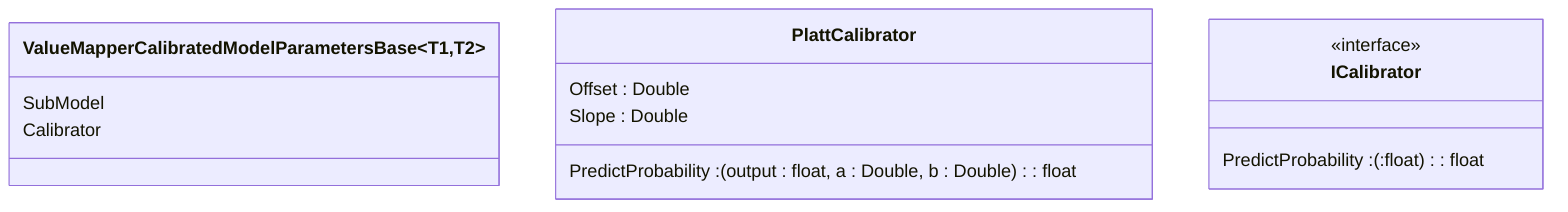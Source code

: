 classDiagram 
  class ValueMapperCalibratedModelParametersBase~T1,T2~ {
    SubModel
    Calibrator
  }

  class PlattCalibrator {
    Offset : Double
    Slope : Double
    PredictProbability : (output : float, a : Double, b : Double) : float
  }
  
  class ICalibrator {
    PredictProbability : (:float) : float
  }
  <<interface>> ICalibrator